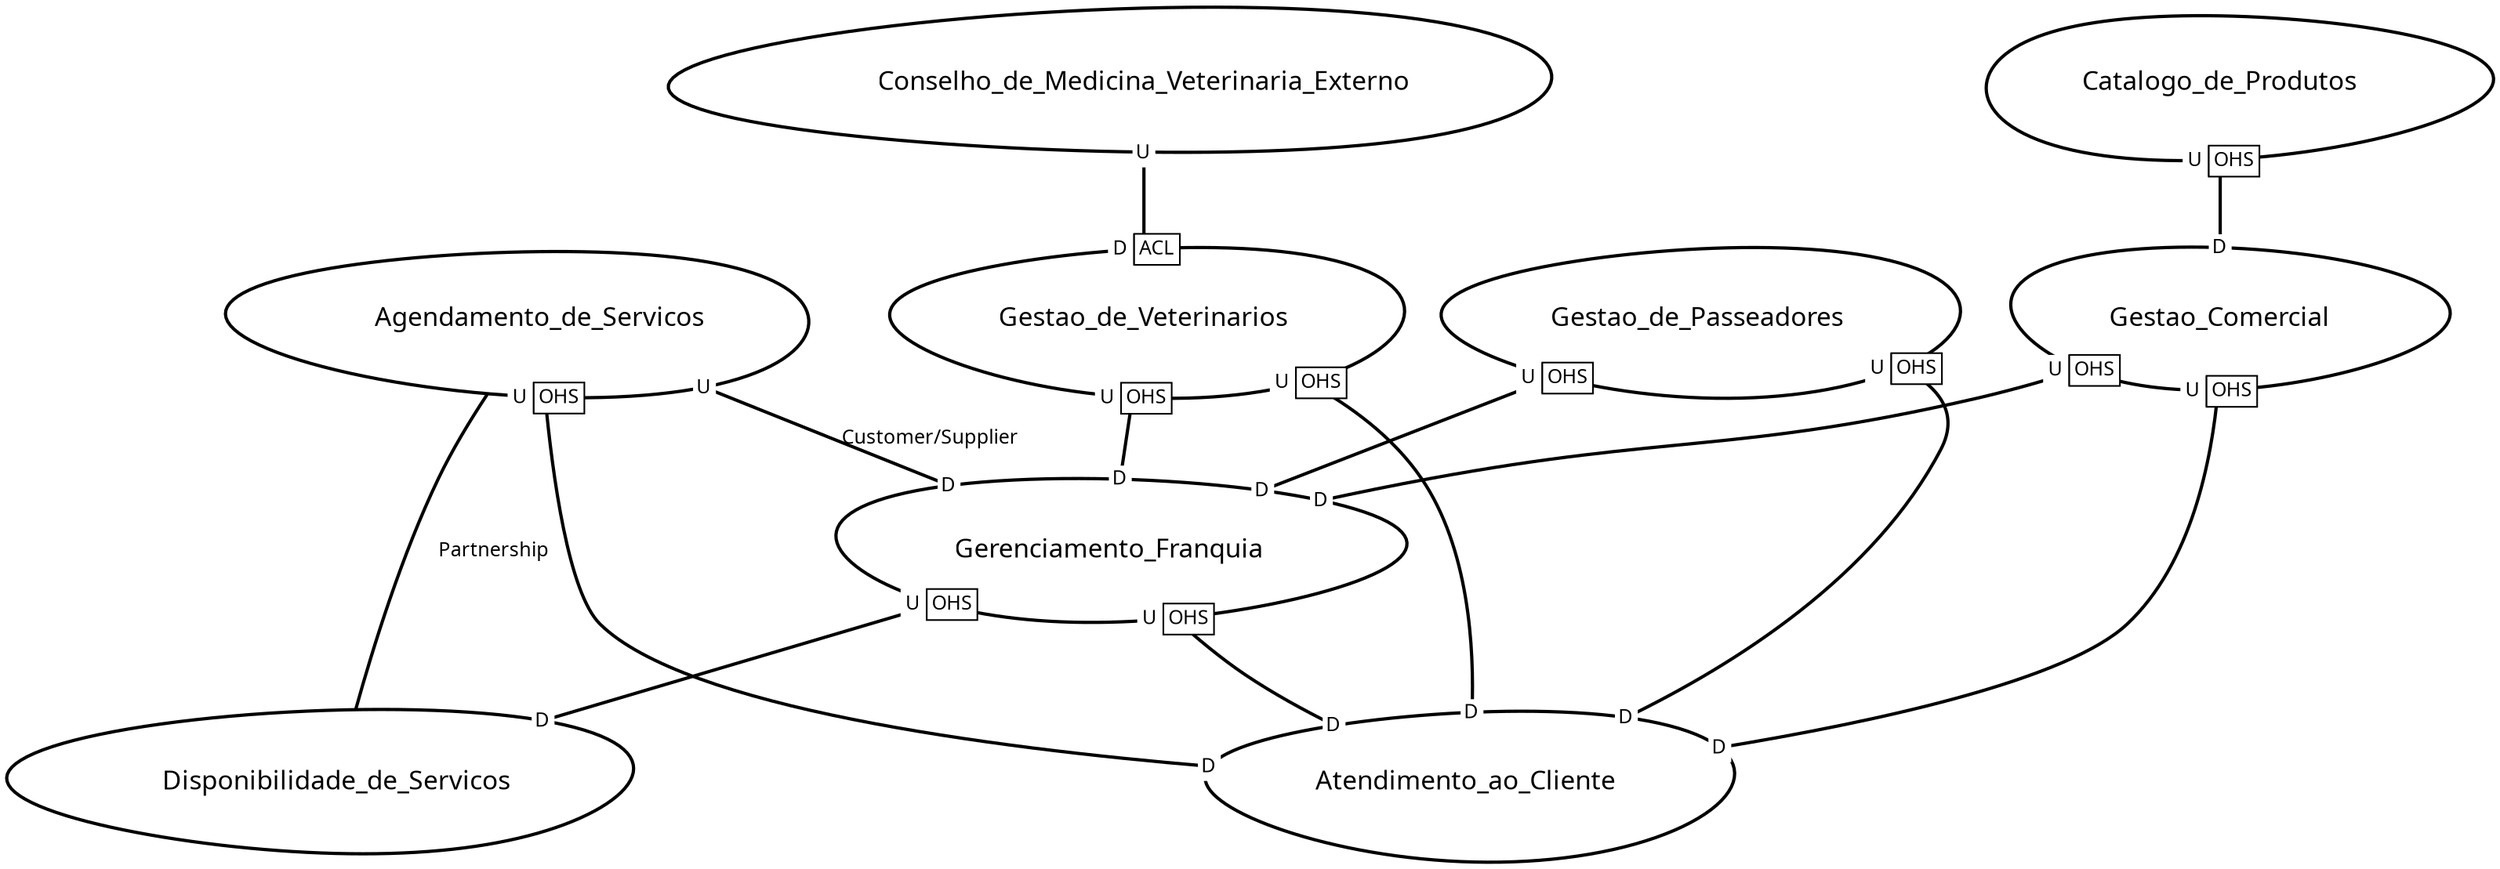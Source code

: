 digraph "ContextMapGraph" {
graph ["imagepath"="/tmp/GraphvizJava"]
"Agendamento_de_Servicos" ["margin"="0.3","orientation"="320","shape"="egg","fontsize"="16","style"="bold","label"="Agendamento_de_Servicos\n","fontname"="sans-serif"]
"Atendimento_ao_Cliente" ["margin"="0.3","orientation"="74","shape"="egg","fontsize"="16","style"="bold","label"="Atendimento_ao_Cliente\n","fontname"="sans-serif"]
"Gerenciamento_Franquia" ["margin"="0.3","orientation"="166","shape"="egg","fontsize"="16","style"="bold","label"="Gerenciamento_Franquia\n","fontname"="sans-serif"]
"Disponibilidade_de_Servicos" ["margin"="0.3","orientation"="199","shape"="egg","fontsize"="16","style"="bold","label"="Disponibilidade_de_Servicos\n","fontname"="sans-serif"]
"Catalogo_de_Produtos" ["margin"="0.3","orientation"="37","shape"="egg","fontsize"="16","style"="bold","label"="Catalogo_de_Produtos\n","fontname"="sans-serif"]
"Gestao_Comercial" ["margin"="0.3","orientation"="164","shape"="egg","fontsize"="16","style"="bold","label"="Gestao_Comercial\n","fontname"="sans-serif"]
"Conselho_de_Medicina_Veterinaria_Externo" ["margin"="0.3","orientation"="214","shape"="egg","fontsize"="16","style"="bold","label"="Conselho_de_Medicina_Veterinaria_Externo\n","fontname"="sans-serif"]
"Gestao_de_Veterinarios" ["margin"="0.3","orientation"="76","shape"="egg","fontsize"="16","style"="bold","label"="Gestao_de_Veterinarios\n","fontname"="sans-serif"]
"Gestao_de_Passeadores" ["margin"="0.3","orientation"="76","shape"="egg","fontsize"="16","style"="bold","label"="Gestao_de_Passeadores\n","fontname"="sans-serif"]
"Agendamento_de_Servicos" -> "Atendimento_ao_Cliente" ["headlabel"=<<table cellspacing="0" cellborder="0" border="0">
<tr><td bgcolor="white">D</td></tr>
</table>>,"labeldistance"="0","fontsize"="12","taillabel"=<<table cellspacing="0" cellborder="1" border="0">
<tr><td bgcolor="white" sides="r">U</td><td sides="trbl" bgcolor="white"><font>OHS</font></td></tr>
</table>>,"style"="bold","label"="                                        ","dir"="none","fontname"="sans-serif"]
"Agendamento_de_Servicos" -> "Gerenciamento_Franquia" ["headlabel"=<<table cellspacing="0" cellborder="0" border="0">
<tr><td bgcolor="white">D</td></tr>
</table>>,"labeldistance"="0","fontsize"="12","taillabel"=<<table cellspacing="0" cellborder="0" border="0">
<tr><td bgcolor="white">U</td></tr>
</table>>,"style"="bold","label"="Customer/Supplier","dir"="none","fontname"="sans-serif"]
"Gerenciamento_Franquia" -> "Atendimento_ao_Cliente" ["headlabel"=<<table cellspacing="0" cellborder="0" border="0">
<tr><td bgcolor="white">D</td></tr>
</table>>,"labeldistance"="0","fontsize"="12","taillabel"=<<table cellspacing="0" cellborder="1" border="0">
<tr><td bgcolor="white" sides="r">U</td><td sides="trbl" bgcolor="white"><font>OHS</font></td></tr>
</table>>,"style"="bold","label"="                                        ","dir"="none","fontname"="sans-serif"]
"Gerenciamento_Franquia" -> "Disponibilidade_de_Servicos" ["headlabel"=<<table cellspacing="0" cellborder="0" border="0">
<tr><td bgcolor="white">D</td></tr>
</table>>,"labeldistance"="0","fontsize"="12","taillabel"=<<table cellspacing="0" cellborder="1" border="0">
<tr><td bgcolor="white" sides="r">U</td><td sides="trbl" bgcolor="white"><font>OHS</font></td></tr>
</table>>,"style"="bold","label"="                                        ","dir"="none","fontname"="sans-serif"]
"Disponibilidade_de_Servicos" -> "Agendamento_de_Servicos" ["fontsize"="12","style"="bold","label"="Partnership","dir"="none","fontname"="sans-serif"]
"Catalogo_de_Produtos" -> "Gestao_Comercial" ["headlabel"=<<table cellspacing="0" cellborder="0" border="0">
<tr><td bgcolor="white">D</td></tr>
</table>>,"labeldistance"="0","fontsize"="12","taillabel"=<<table cellspacing="0" cellborder="1" border="0">
<tr><td bgcolor="white" sides="r">U</td><td sides="trbl" bgcolor="white"><font>OHS</font></td></tr>
</table>>,"style"="bold","label"="                                        ","dir"="none","fontname"="sans-serif"]
"Gestao_Comercial" -> "Gerenciamento_Franquia" ["headlabel"=<<table cellspacing="0" cellborder="0" border="0">
<tr><td bgcolor="white">D</td></tr>
</table>>,"labeldistance"="0","fontsize"="12","taillabel"=<<table cellspacing="0" cellborder="1" border="0">
<tr><td bgcolor="white" sides="r">U</td><td sides="trbl" bgcolor="white"><font>OHS</font></td></tr>
</table>>,"style"="bold","label"="                                        ","dir"="none","fontname"="sans-serif"]
"Gestao_Comercial" -> "Atendimento_ao_Cliente" ["headlabel"=<<table cellspacing="0" cellborder="0" border="0">
<tr><td bgcolor="white">D</td></tr>
</table>>,"labeldistance"="0","fontsize"="12","taillabel"=<<table cellspacing="0" cellborder="1" border="0">
<tr><td bgcolor="white" sides="r">U</td><td sides="trbl" bgcolor="white"><font>OHS</font></td></tr>
</table>>,"style"="bold","label"="                                        ","dir"="none","fontname"="sans-serif"]
"Conselho_de_Medicina_Veterinaria_Externo" -> "Gestao_de_Veterinarios" ["headlabel"=<<table cellspacing="0" cellborder="1" border="0">
<tr><td bgcolor="white" sides="r">D</td><td sides="trbl" bgcolor="white"><font>ACL</font></td></tr>
</table>>,"labeldistance"="0","fontsize"="12","taillabel"=<<table cellspacing="0" cellborder="0" border="0">
<tr><td bgcolor="white">U</td></tr>
</table>>,"style"="bold","label"="                                        ","dir"="none","fontname"="sans-serif"]
"Gestao_de_Veterinarios" -> "Atendimento_ao_Cliente" ["headlabel"=<<table cellspacing="0" cellborder="0" border="0">
<tr><td bgcolor="white">D</td></tr>
</table>>,"labeldistance"="0","fontsize"="12","taillabel"=<<table cellspacing="0" cellborder="1" border="0">
<tr><td bgcolor="white" sides="r">U</td><td sides="trbl" bgcolor="white"><font>OHS</font></td></tr>
</table>>,"style"="bold","label"="                                        ","dir"="none","fontname"="sans-serif"]
"Gestao_de_Veterinarios" -> "Gerenciamento_Franquia" ["headlabel"=<<table cellspacing="0" cellborder="0" border="0">
<tr><td bgcolor="white">D</td></tr>
</table>>,"labeldistance"="0","fontsize"="12","taillabel"=<<table cellspacing="0" cellborder="1" border="0">
<tr><td bgcolor="white" sides="r">U</td><td sides="trbl" bgcolor="white"><font>OHS</font></td></tr>
</table>>,"style"="bold","label"="                                        ","dir"="none","fontname"="sans-serif"]
"Gestao_de_Passeadores" -> "Atendimento_ao_Cliente" ["headlabel"=<<table cellspacing="0" cellborder="0" border="0">
<tr><td bgcolor="white">D</td></tr>
</table>>,"labeldistance"="0","fontsize"="12","taillabel"=<<table cellspacing="0" cellborder="1" border="0">
<tr><td bgcolor="white" sides="r">U</td><td sides="trbl" bgcolor="white"><font>OHS</font></td></tr>
</table>>,"style"="bold","label"="                                        ","dir"="none","fontname"="sans-serif"]
"Gestao_de_Passeadores" -> "Gerenciamento_Franquia" ["headlabel"=<<table cellspacing="0" cellborder="0" border="0">
<tr><td bgcolor="white">D</td></tr>
</table>>,"labeldistance"="0","fontsize"="12","taillabel"=<<table cellspacing="0" cellborder="1" border="0">
<tr><td bgcolor="white" sides="r">U</td><td sides="trbl" bgcolor="white"><font>OHS</font></td></tr>
</table>>,"style"="bold","label"="                                        ","dir"="none","fontname"="sans-serif"]
}